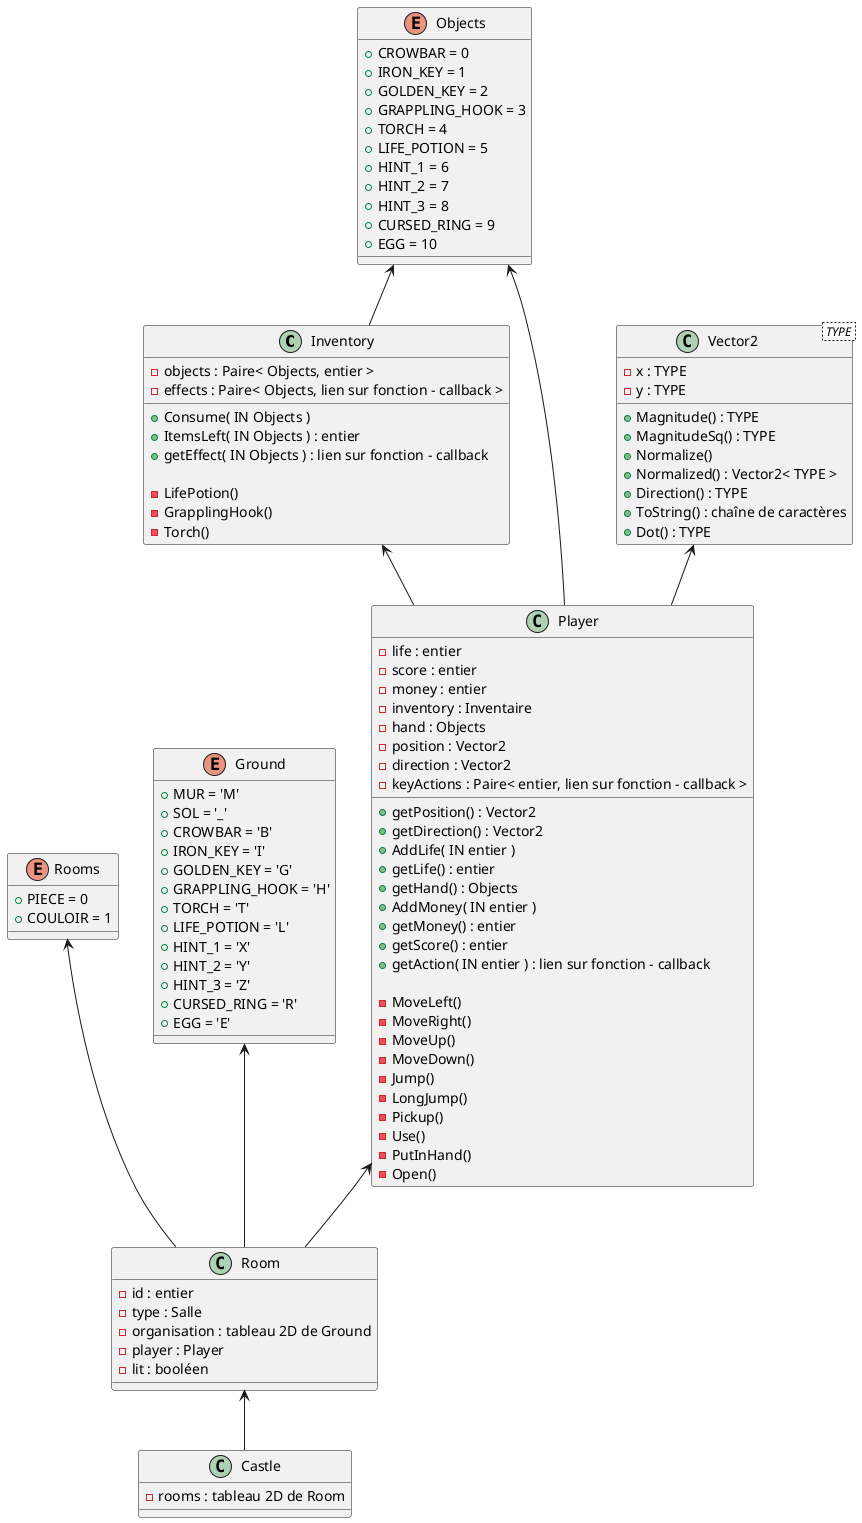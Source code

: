 @startuml

Inventory <-- Player
Room <-- Castle
Objects <-- Inventory
Vector2 <-- Player
Rooms <-- Room
Ground <-- Room
Player <-- Room
Objects <-- Player

class Vector2< TYPE >
{
    - x : TYPE
    - y : TYPE

    + Magnitude() : TYPE
    + MagnitudeSq() : TYPE
    + Normalize()
    + Normalized() : Vector2< TYPE >
    + Direction() : TYPE
    + ToString() : chaîne de caractères
    + Dot() : TYPE
}

class Player
{
    - life : entier
    - score : entier
    - money : entier
    - inventory : Inventaire
    - hand : Objects
    - position : Vector2
    - direction : Vector2
    - keyActions : Paire< entier, lien sur fonction - callback >

    + getPosition() : Vector2
    + getDirection() : Vector2
    + AddLife( IN entier )
    + getLife() : entier
    + getHand() : Objects
    + AddMoney( IN entier )
    + getMoney() : entier
    + getScore() : entier
    + getAction( IN entier ) : lien sur fonction - callback

    - MoveLeft()
    - MoveRight()
    - MoveUp()
    - MoveDown()
    - Jump()
    - LongJump()
    - Pickup()
    - Use()
    - PutInHand()
    - Open()
}

class Inventory
{
    - objects : Paire< Objects, entier >
    - effects : Paire< Objects, lien sur fonction - callback >

    + Consume( IN Objects )
    + ItemsLeft( IN Objects ) : entier
    + getEffect( IN Objects ) : lien sur fonction - callback

    - LifePotion()
    - GrapplingHook()
    - Torch()
}

enum Objects
{
    + CROWBAR = 0
    + IRON_KEY = 1
    + GOLDEN_KEY = 2
    + GRAPPLING_HOOK = 3
    + TORCH = 4
    + LIFE_POTION = 5
    + HINT_1 = 6
    + HINT_2 = 7
    + HINT_3 = 8
    + CURSED_RING = 9
    + EGG = 10
}

class Castle
{
    - rooms : tableau 2D de Room
}

enum Rooms
{
    + PIECE = 0
    + COULOIR = 1
}

enum Ground
{
    + MUR = 'M'
    + SOL = '_'
    + CROWBAR = 'B'
    + IRON_KEY = 'I'
    + GOLDEN_KEY = 'G'
    + GRAPPLING_HOOK = 'H'
    + TORCH = 'T'
    + LIFE_POTION = 'L'
    + HINT_1 = 'X'
    + HINT_2 = 'Y'
    + HINT_3 = 'Z'
    + CURSED_RING = 'R'
    + EGG = 'E'
}

class Room
{
    - id : entier
    - type : Salle
    - organisation : tableau 2D de Ground
    - player : Player
    - lit : booléen
}





@enduml